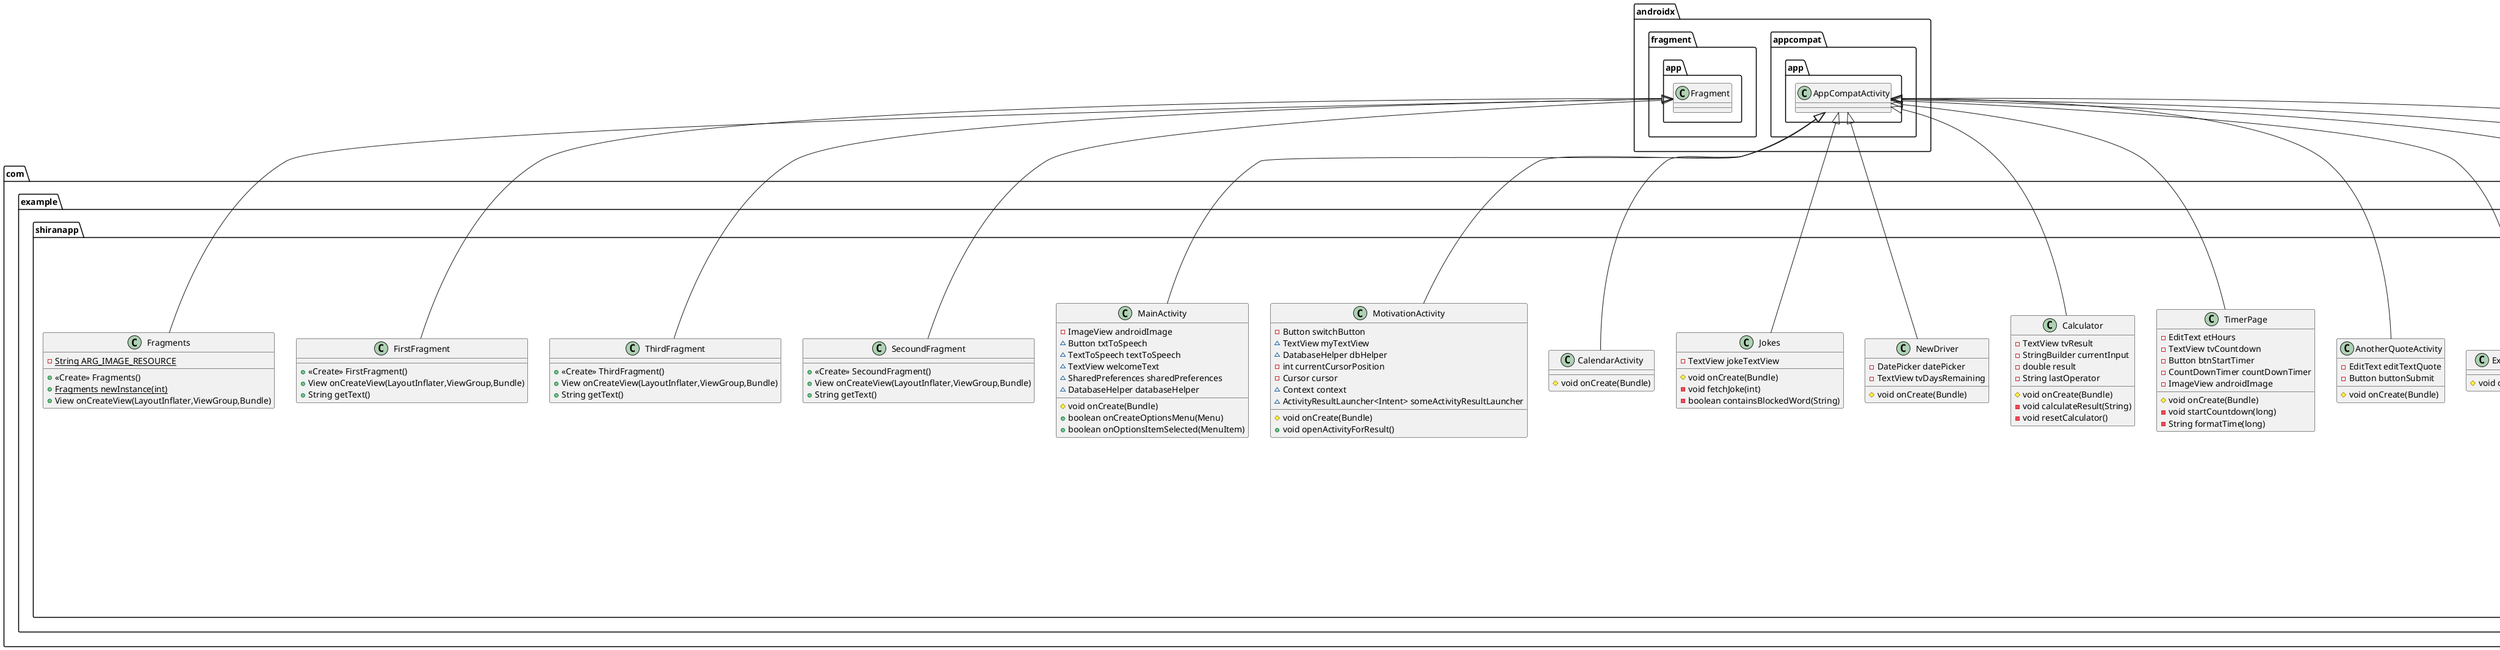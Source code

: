 @startuml
class com.example.shiranapp.ThirdFragment {
+ <<Create>> ThirdFragment()
+ View onCreateView(LayoutInflater,ViewGroup,Bundle)
+ String getText()
}

class com.example.shiranapp.CalendarActivity {
# void onCreate(Bundle)
}

class com.example.shiranapp.MotivationActivity {
- Button switchButton
~ TextView myTextView
~ DatabaseHelper dbHelper
- int currentCursorPosition
- Cursor cursor
~ Context context
~ ActivityResultLauncher<Intent> someActivityResultLauncher
# void onCreate(Bundle)
+ void openActivityForResult()
}


class com.example.shiranapp.MainActivity {
- ImageView androidImage
~ Button txtToSpeech
~ TextToSpeech textToSpeech
~ TextView welcomeText
~ SharedPreferences sharedPreferences
~ DatabaseHelper databaseHelper
# void onCreate(Bundle)
+ boolean onCreateOptionsMenu(Menu)
+ boolean onOptionsItemSelected(MenuItem)
}


interface com.example.shiranapp.JokesApiService {
~ Call<JokesResponse> getJoke()
}

class com.example.shiranapp.OdotActivity {
# void onCreate(Bundle)
}

class com.example.shiranapp.LoginActivity {
~ EditText email
~ Button loginButton
~ DatabaseHelper dbHelper
- {static} int[] IMAGE_RESOURCES
- int currentImageIndex
- Handler handler
- Runnable imageSwitcherRunnable
# void onCreate(Bundle)
- void startImageSwitching()
- void switchImage()
}


class com.example.shiranapp.JokesResponse {
- String type
- String joke
- String setup
- String delivery
+ String getJoke()
}


class com.example.shiranapp.RegisterActivity {
~ EditText username
~ Button registerButton
~ DatabaseHelper dbHelper
# void onCreate(Bundle)
}


class com.example.shiranapp.FirstFragment {
+ <<Create>> FirstFragment()
+ View onCreateView(LayoutInflater,ViewGroup,Bundle)
+ String getText()
}

class com.example.shiranapp.RetrofitClient {
- {static} Retrofit retrofit
- {static} String BASE_URL
+ {static} Retrofit getRetrofitInstance()
+ {static} JokesApiService getApiService()
}


class com.example.shiranapp.ExplnationActivity {
# void onCreate(Bundle)
}

class com.example.shiranapp.AnotherQuoteActivity {
- EditText editTextQuote
- Button buttonSubmit
# void onCreate(Bundle)
}


class com.example.shiranapp.TimerPage {
- EditText etHours
- TextView tvCountdown
- Button btnStartTimer
- CountDownTimer countDownTimer
- ImageView androidImage
# void onCreate(Bundle)
- void startCountdown(long)
- String formatTime(long)
}


class com.example.shiranapp.SecoundFragment {
+ <<Create>> SecoundFragment()
+ View onCreateView(LayoutInflater,ViewGroup,Bundle)
+ String getText()
}

class com.example.shiranapp.Calculator {
- TextView tvResult
- StringBuilder currentInput
- double result
- String lastOperator
# void onCreate(Bundle)
- void calculateResult(String)
- void resetCalculator()
}


class com.example.shiranapp.Fragments {
- {static} String ARG_IMAGE_RESOURCE
+ <<Create>> Fragments()
+ {static} Fragments newInstance(int)
+ View onCreateView(LayoutInflater,ViewGroup,Bundle)
}


class com.example.shiranapp.NewDriver {
- DatePicker datePicker
- TextView tvDaysRemaining
# void onCreate(Bundle)
}


class com.example.shiranapp.DatabaseHelper {
- {static} String DATABASE_NAME
- {static} int DATABASE_VERSION
- {static} String TABLE_USERS
- {static} String COLUMN_USER_ID
- {static} String COLUMN_USER_USERNAME
- {static} String COLUMN_USER_EMAIL
- {static} String COLUMN_USER_PASSWORD
- {static} String TABLE_QUOTES
- {static} String COLUMN_QUOTE_ID
- {static} String COLUMN_QUOTE_TEXT
- {static} String COLUMN_QUOTE_USER_ID
+ <<Create>> DatabaseHelper(Context)
+ void onCreate(SQLiteDatabase)
+ void onUpgrade(SQLiteDatabase,int,int)
+ boolean registerUser(String,String,String)
+ boolean checkUser(String,String)
+ String getUsernameByEmail(String)
+ boolean addQuote(String,int)
+ Cursor getAllQuotes()
}


class com.example.shiranapp.Jokes {
- TextView jokeTextView
# void onCreate(Bundle)
- void fetchJoke(int)
- boolean containsBlockedWord(String)
}




androidx.fragment.app.Fragment <|-- com.example.shiranapp.ThirdFragment
androidx.appcompat.app.AppCompatActivity <|-- com.example.shiranapp.CalendarActivity
androidx.appcompat.app.AppCompatActivity <|-- com.example.shiranapp.MotivationActivity
androidx.appcompat.app.AppCompatActivity <|-- com.example.shiranapp.MainActivity
androidx.appcompat.app.AppCompatActivity <|-- com.example.shiranapp.OdotActivity
androidx.appcompat.app.AppCompatActivity <|-- com.example.shiranapp.LoginActivity
androidx.appcompat.app.AppCompatActivity <|-- com.example.shiranapp.RegisterActivity
androidx.fragment.app.Fragment <|-- com.example.shiranapp.FirstFragment
androidx.appcompat.app.AppCompatActivity <|-- com.example.shiranapp.ExplnationActivity
androidx.appcompat.app.AppCompatActivity <|-- com.example.shiranapp.AnotherQuoteActivity
androidx.appcompat.app.AppCompatActivity <|-- com.example.shiranapp.TimerPage
androidx.fragment.app.Fragment <|-- com.example.shiranapp.SecoundFragment
androidx.appcompat.app.AppCompatActivity <|-- com.example.shiranapp.Calculator
androidx.fragment.app.Fragment <|-- com.example.shiranapp.Fragments
androidx.appcompat.app.AppCompatActivity <|-- com.example.shiranapp.NewDriver
android.database.sqlite.SQLiteOpenHelper <|-- com.example.shiranapp.DatabaseHelper
androidx.appcompat.app.AppCompatActivity <|-- com.example.shiranapp.Jokes
@enduml